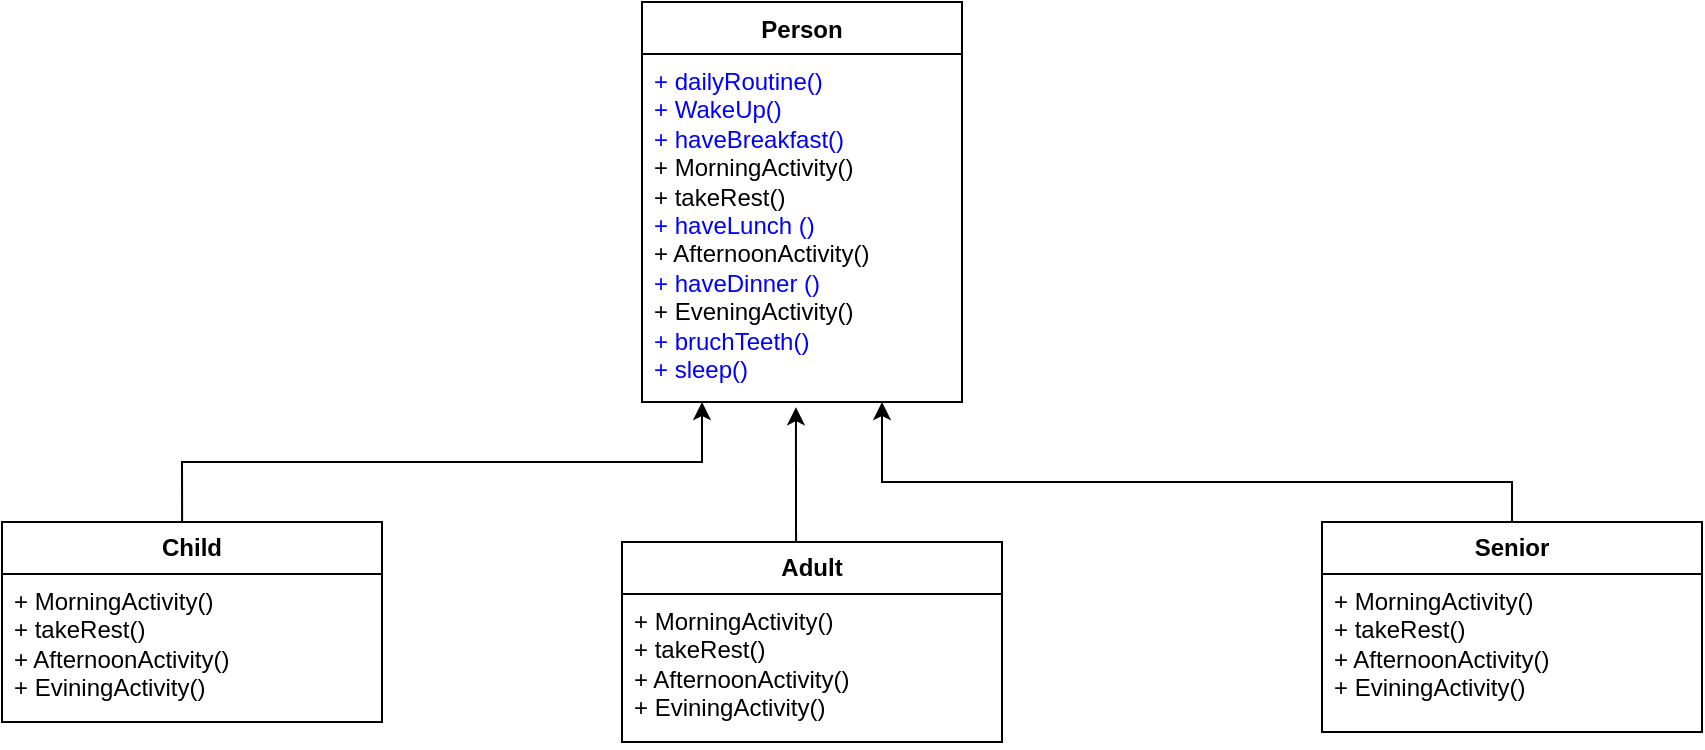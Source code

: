 <mxfile version="26.2.14">
  <diagram name="Page-1" id="Eb-t6wY9d0DGVTdNN2FO">
    <mxGraphModel grid="0" page="0" gridSize="10" guides="1" tooltips="1" connect="1" arrows="1" fold="1" pageScale="1" pageWidth="850" pageHeight="1100" math="0" shadow="0">
      <root>
        <mxCell id="0" />
        <mxCell id="1" parent="0" />
        <mxCell id="Xbm0gVClHZ6j_DfZjFAc-5" value="Person" style="swimlane;fontStyle=1;align=center;verticalAlign=top;childLayout=stackLayout;horizontal=1;startSize=26;horizontalStack=0;resizeParent=1;resizeParentMax=0;resizeLast=0;collapsible=1;marginBottom=0;whiteSpace=wrap;html=1;" vertex="1" parent="1">
          <mxGeometry x="-1330" y="220" width="160" height="200" as="geometry" />
        </mxCell>
        <mxCell id="Xbm0gVClHZ6j_DfZjFAc-8" value="&lt;font style=&quot;color: rgb(0, 0, 255);&quot;&gt;+ dailyRoutine()&amp;nbsp;&lt;/font&gt;&lt;div&gt;&lt;font style=&quot;color: rgb(0, 0, 255);&quot;&gt;+ WakeUp()&amp;nbsp;&lt;/font&gt;&lt;/div&gt;&lt;div&gt;&lt;font style=&quot;color: rgb(0, 0, 255);&quot;&gt;+ haveBreakfast()&amp;nbsp;&lt;/font&gt;&lt;/div&gt;&lt;div&gt;&lt;font style=&quot;color: rgb(0, 0, 255);&quot;&gt;&lt;div style=&quot;color: rgb(0, 0, 0);&quot;&gt;&lt;font style=&quot;color: rgb(0, 0, 0);&quot;&gt;+&amp;nbsp;MorningActivity()&lt;/font&gt;&lt;/div&gt;&lt;div style=&quot;color: rgb(0, 0, 0);&quot;&gt;&lt;font style=&quot;color: rgb(0, 0, 0);&quot;&gt;+ takeRest()&lt;/font&gt;&lt;/div&gt;&lt;/font&gt;&lt;/div&gt;&lt;div&gt;&lt;font style=&quot;color: rgb(0, 0, 255);&quot;&gt;+ haveLunch ()&lt;/font&gt;&lt;/div&gt;&lt;div&gt;&lt;font style=&quot;color: rgb(0, 0, 255);&quot;&gt;&lt;span style=&quot;color: rgb(0, 0, 0);&quot;&gt;+ AfternoonActivity()&lt;/span&gt;&lt;/font&gt;&lt;/div&gt;&lt;div&gt;&lt;font style=&quot;color: rgb(0, 0, 255);&quot;&gt;+ haveDinner ()&amp;nbsp;&lt;/font&gt;&lt;/div&gt;&lt;div&gt;&lt;font style=&quot;color: rgb(0, 0, 255);&quot;&gt;&lt;span style=&quot;color: rgb(0, 0, 0);&quot;&gt;+ EveningActivity()&lt;/span&gt;&lt;/font&gt;&lt;/div&gt;&lt;div&gt;&lt;font style=&quot;color: rgb(0, 0, 255);&quot;&gt;+ bruchTeeth()&lt;/font&gt;&lt;/div&gt;&lt;div&gt;&lt;font style=&quot;color: rgb(0, 0, 255);&quot;&gt;+ sleep()&lt;/font&gt;&lt;/div&gt;" style="text;align=left;verticalAlign=top;spacingLeft=4;spacingRight=4;overflow=hidden;rotatable=0;points=[[0,0.5],[1,0.5]];portConstraint=eastwest;whiteSpace=wrap;html=1;" vertex="1" parent="Xbm0gVClHZ6j_DfZjFAc-5">
          <mxGeometry y="26" width="160" height="174" as="geometry" />
        </mxCell>
        <mxCell id="Xbm0gVClHZ6j_DfZjFAc-10" value="" style="endArrow=classic;html=1;rounded=0;exitX=0.474;exitY=0;exitDx=0;exitDy=0;exitPerimeter=0;" edge="1" parent="1" source="Xbm0gVClHZ6j_DfZjFAc-11">
          <mxGeometry width="50" height="50" relative="1" as="geometry">
            <mxPoint x="-1560" y="477" as="sourcePoint" />
            <mxPoint x="-1300" y="420" as="targetPoint" />
            <Array as="points">
              <mxPoint x="-1560" y="450" />
              <mxPoint x="-1300" y="450" />
            </Array>
          </mxGeometry>
        </mxCell>
        <mxCell id="Xbm0gVClHZ6j_DfZjFAc-11" value="&lt;b&gt;Child&lt;/b&gt;" style="swimlane;fontStyle=0;childLayout=stackLayout;horizontal=1;startSize=26;fillColor=none;horizontalStack=0;resizeParent=1;resizeParentMax=0;resizeLast=0;collapsible=1;marginBottom=0;whiteSpace=wrap;html=1;" vertex="1" parent="1">
          <mxGeometry x="-1650" y="480" width="190" height="100" as="geometry" />
        </mxCell>
        <mxCell id="Xbm0gVClHZ6j_DfZjFAc-12" value="+ MorningActivity()&lt;div&gt;+ takeRest()&lt;/div&gt;&lt;div&gt;+ AfternoonActivity()&lt;/div&gt;&lt;div&gt;+ EviningActivity()&lt;/div&gt;" style="text;strokeColor=none;fillColor=none;align=left;verticalAlign=top;spacingLeft=4;spacingRight=4;overflow=hidden;rotatable=0;points=[[0,0.5],[1,0.5]];portConstraint=eastwest;whiteSpace=wrap;html=1;" vertex="1" parent="Xbm0gVClHZ6j_DfZjFAc-11">
          <mxGeometry y="26" width="190" height="74" as="geometry" />
        </mxCell>
        <mxCell id="Xbm0gVClHZ6j_DfZjFAc-15" value="&lt;b&gt;Adult&lt;/b&gt;" style="swimlane;fontStyle=0;childLayout=stackLayout;horizontal=1;startSize=26;fillColor=none;horizontalStack=0;resizeParent=1;resizeParentMax=0;resizeLast=0;collapsible=1;marginBottom=0;whiteSpace=wrap;html=1;" vertex="1" parent="1">
          <mxGeometry x="-1340" y="490" width="190" height="100" as="geometry" />
        </mxCell>
        <mxCell id="Xbm0gVClHZ6j_DfZjFAc-16" value="+ MorningActivity()&lt;div&gt;+ takeRest()&lt;/div&gt;&lt;div&gt;+ AfternoonActivity()&lt;/div&gt;&lt;div&gt;+ EviningActivity()&lt;/div&gt;" style="text;strokeColor=none;fillColor=none;align=left;verticalAlign=top;spacingLeft=4;spacingRight=4;overflow=hidden;rotatable=0;points=[[0,0.5],[1,0.5]];portConstraint=eastwest;whiteSpace=wrap;html=1;" vertex="1" parent="Xbm0gVClHZ6j_DfZjFAc-15">
          <mxGeometry y="26" width="190" height="74" as="geometry" />
        </mxCell>
        <mxCell id="Xbm0gVClHZ6j_DfZjFAc-17" value="&lt;b&gt;Senior&lt;/b&gt;" style="swimlane;fontStyle=0;childLayout=stackLayout;horizontal=1;startSize=26;fillColor=none;horizontalStack=0;resizeParent=1;resizeParentMax=0;resizeLast=0;collapsible=1;marginBottom=0;whiteSpace=wrap;html=1;" vertex="1" parent="1">
          <mxGeometry x="-990" y="480" width="190" height="105" as="geometry" />
        </mxCell>
        <mxCell id="Xbm0gVClHZ6j_DfZjFAc-18" value="+ MorningActivity()&lt;div&gt;+ takeRest()&lt;/div&gt;&lt;div&gt;+ AfternoonActivity()&lt;/div&gt;&lt;div&gt;+ EviningActivity()&lt;/div&gt;" style="text;strokeColor=none;fillColor=none;align=left;verticalAlign=top;spacingLeft=4;spacingRight=4;overflow=hidden;rotatable=0;points=[[0,0.5],[1,0.5]];portConstraint=eastwest;whiteSpace=wrap;html=1;" vertex="1" parent="Xbm0gVClHZ6j_DfZjFAc-17">
          <mxGeometry y="26" width="190" height="79" as="geometry" />
        </mxCell>
        <mxCell id="Xbm0gVClHZ6j_DfZjFAc-20" value="" style="endArrow=classic;html=1;rounded=0;exitX=0.458;exitY=0;exitDx=0;exitDy=0;exitPerimeter=0;entryX=0.481;entryY=1.015;entryDx=0;entryDy=0;entryPerimeter=0;" edge="1" parent="1" source="Xbm0gVClHZ6j_DfZjFAc-15" target="Xbm0gVClHZ6j_DfZjFAc-8">
          <mxGeometry width="50" height="50" relative="1" as="geometry">
            <mxPoint x="-1330" y="484" as="sourcePoint" />
            <mxPoint x="-1280" y="434" as="targetPoint" />
          </mxGeometry>
        </mxCell>
        <mxCell id="Xbm0gVClHZ6j_DfZjFAc-22" value="" style="endArrow=classic;html=1;rounded=0;exitX=0.5;exitY=0;exitDx=0;exitDy=0;entryX=0.481;entryY=1.015;entryDx=0;entryDy=0;entryPerimeter=0;" edge="1" parent="1" source="Xbm0gVClHZ6j_DfZjFAc-17">
          <mxGeometry width="50" height="50" relative="1" as="geometry">
            <mxPoint x="-1210" y="487" as="sourcePoint" />
            <mxPoint x="-1210" y="420" as="targetPoint" />
            <Array as="points">
              <mxPoint x="-895" y="460" />
              <mxPoint x="-1210" y="460" />
            </Array>
          </mxGeometry>
        </mxCell>
      </root>
    </mxGraphModel>
  </diagram>
</mxfile>
